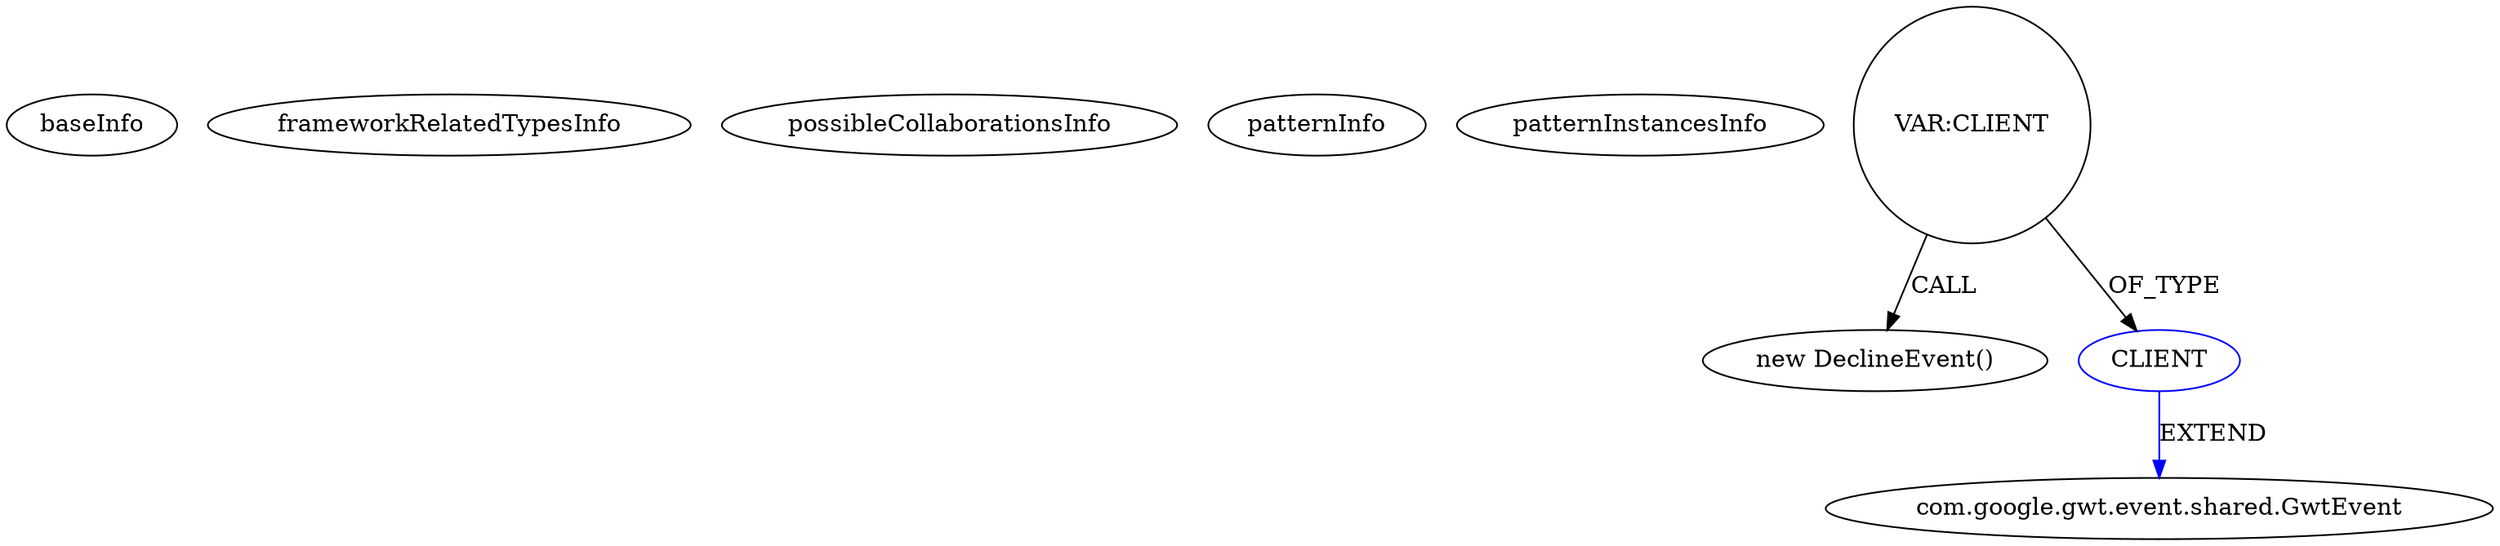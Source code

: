 digraph {
baseInfo[graphId=1999,category="pattern",isAnonymous=false,possibleRelation=false]
frameworkRelatedTypesInfo[]
possibleCollaborationsInfo[]
patternInfo[frequency=2.0,patternRootClient=null]
patternInstancesInfo[0="MarkGolder-GWT~/MarkGolder-GWT/GWT-master/MNG GWT Tutorial5/src/com/mng/gwt/ebus/client/MyEntryPoint.java~MyEntryPoint~290",1="MarkGolder-GWT~/MarkGolder-GWT/GWT-master/MNG GWT Tutorial5/src/com/mng/gwt/ebus/client/MyEntryPoint.java~void onModuleLoad()~292"]
39[label="new DeclineEvent()",vertexType="CONSTRUCTOR_CALL",isFrameworkType=false]
40[label="VAR:CLIENT",vertexType="VARIABLE_EXPRESION",isFrameworkType=false,shape=circle]
41[label="CLIENT",vertexType="REFERENCE_CLIENT_CLASS_DECLARATION",isFrameworkType=false,color=blue]
42[label="com.google.gwt.event.shared.GwtEvent",vertexType="FRAMEWORK_CLASS_TYPE",isFrameworkType=false]
41->42[label="EXTEND",color=blue]
40->39[label="CALL"]
40->41[label="OF_TYPE"]
}
